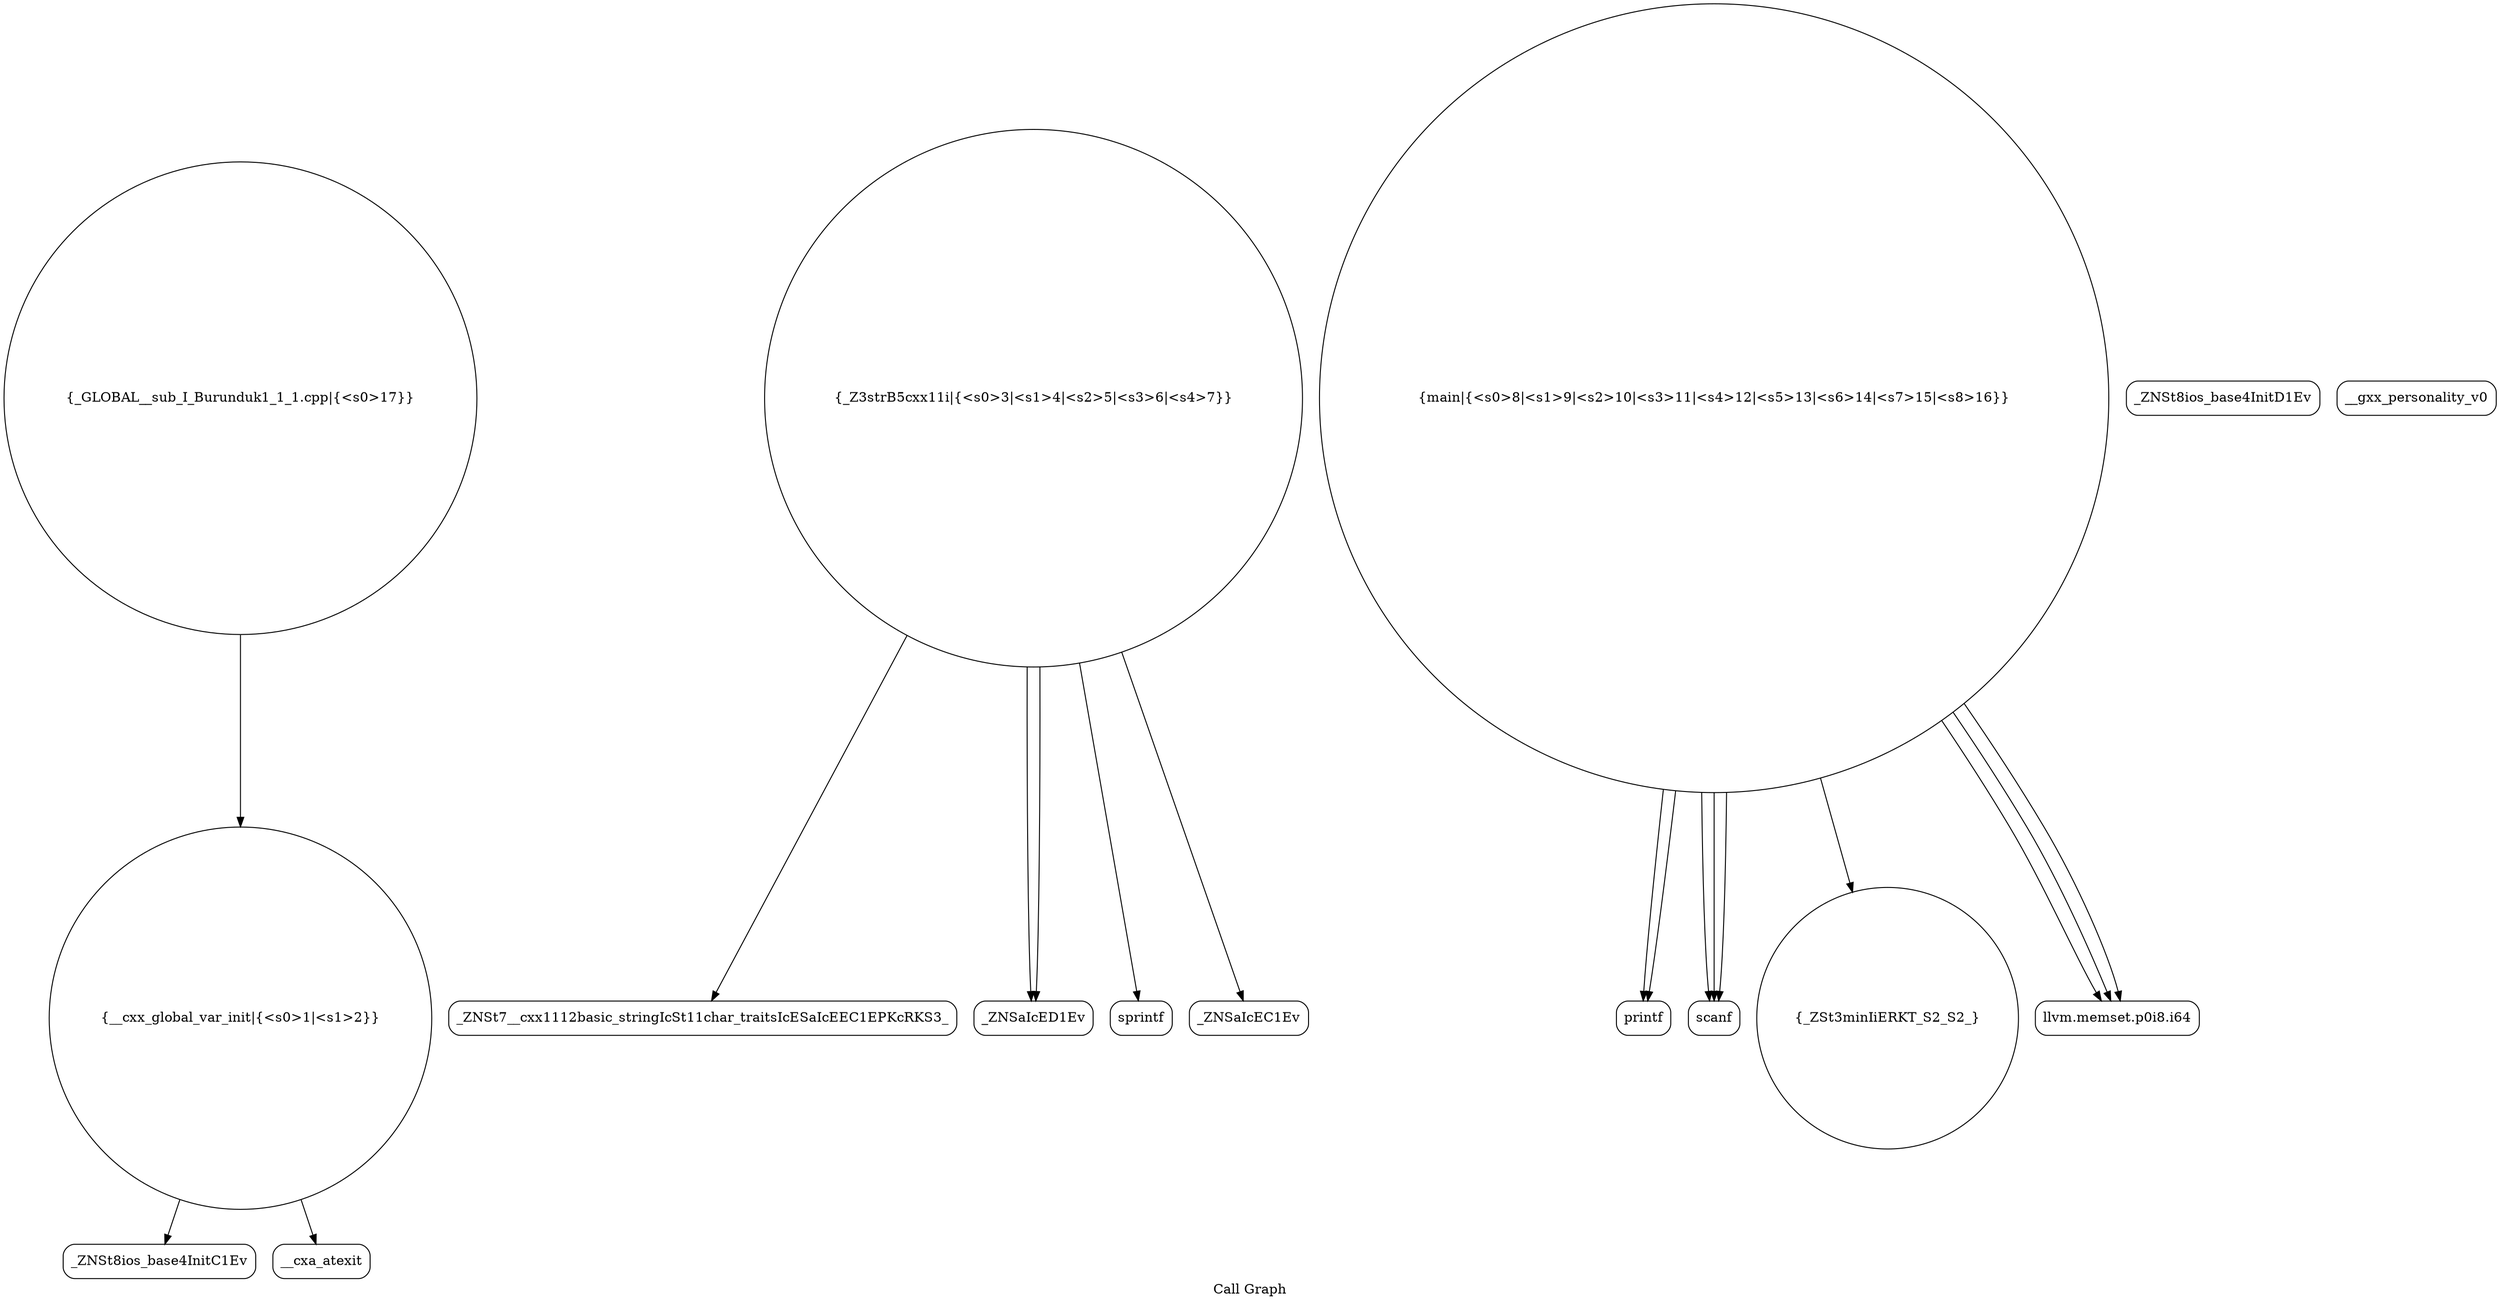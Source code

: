 digraph "Call Graph" {
	label="Call Graph";

	Node0x55f1cca3c7b0 [shape=record,shape=circle,label="{__cxx_global_var_init|{<s0>1|<s1>2}}"];
	Node0x55f1cca3c7b0:s0 -> Node0x55f1cca3cc40[color=black];
	Node0x55f1cca3c7b0:s1 -> Node0x55f1cca3cd40[color=black];
	Node0x55f1cca3cf40 [shape=record,shape=Mrecord,label="{_ZNSt7__cxx1112basic_stringIcSt11char_traitsIcESaIcEEC1EPKcRKS3_}"];
	Node0x55f1cca3d2c0 [shape=record,shape=Mrecord,label="{printf}"];
	Node0x55f1cca3ccc0 [shape=record,shape=Mrecord,label="{_ZNSt8ios_base4InitD1Ev}"];
	Node0x55f1cca3d040 [shape=record,shape=Mrecord,label="{_ZNSaIcED1Ev}"];
	Node0x55f1cca3cdc0 [shape=record,shape=circle,label="{_Z3strB5cxx11i|{<s0>3|<s1>4|<s2>5|<s3>6|<s4>7}}"];
	Node0x55f1cca3cdc0:s0 -> Node0x55f1cca3ce40[color=black];
	Node0x55f1cca3cdc0:s1 -> Node0x55f1cca3cec0[color=black];
	Node0x55f1cca3cdc0:s2 -> Node0x55f1cca3cf40[color=black];
	Node0x55f1cca3cdc0:s3 -> Node0x55f1cca3d040[color=black];
	Node0x55f1cca3cdc0:s4 -> Node0x55f1cca3d040[color=black];
	Node0x55f1cca3d140 [shape=record,shape=Mrecord,label="{scanf}"];
	Node0x55f1cca3cec0 [shape=record,shape=Mrecord,label="{_ZNSaIcEC1Ev}"];
	Node0x55f1cca3d240 [shape=record,shape=circle,label="{_ZSt3minIiERKT_S2_S2_}"];
	Node0x55f1cca3cc40 [shape=record,shape=Mrecord,label="{_ZNSt8ios_base4InitC1Ev}"];
	Node0x55f1cca3cfc0 [shape=record,shape=Mrecord,label="{__gxx_personality_v0}"];
	Node0x55f1cca3d340 [shape=record,shape=circle,label="{_GLOBAL__sub_I_Burunduk1_1_1.cpp|{<s0>17}}"];
	Node0x55f1cca3d340:s0 -> Node0x55f1cca3c7b0[color=black];
	Node0x55f1cca3cd40 [shape=record,shape=Mrecord,label="{__cxa_atexit}"];
	Node0x55f1cca3d0c0 [shape=record,shape=circle,label="{main|{<s0>8|<s1>9|<s2>10|<s3>11|<s4>12|<s5>13|<s6>14|<s7>15|<s8>16}}"];
	Node0x55f1cca3d0c0:s0 -> Node0x55f1cca3d140[color=black];
	Node0x55f1cca3d0c0:s1 -> Node0x55f1cca3d140[color=black];
	Node0x55f1cca3d0c0:s2 -> Node0x55f1cca3d140[color=black];
	Node0x55f1cca3d0c0:s3 -> Node0x55f1cca3d1c0[color=black];
	Node0x55f1cca3d0c0:s4 -> Node0x55f1cca3d1c0[color=black];
	Node0x55f1cca3d0c0:s5 -> Node0x55f1cca3d1c0[color=black];
	Node0x55f1cca3d0c0:s6 -> Node0x55f1cca3d240[color=black];
	Node0x55f1cca3d0c0:s7 -> Node0x55f1cca3d2c0[color=black];
	Node0x55f1cca3d0c0:s8 -> Node0x55f1cca3d2c0[color=black];
	Node0x55f1cca3ce40 [shape=record,shape=Mrecord,label="{sprintf}"];
	Node0x55f1cca3d1c0 [shape=record,shape=Mrecord,label="{llvm.memset.p0i8.i64}"];
}
